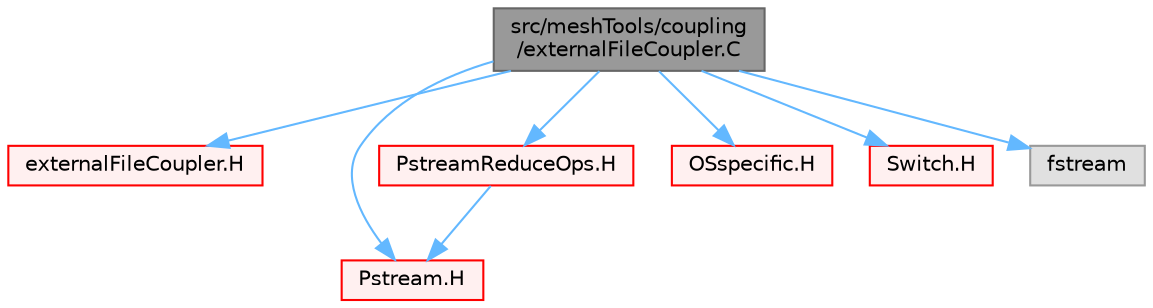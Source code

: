 digraph "src/meshTools/coupling/externalFileCoupler.C"
{
 // LATEX_PDF_SIZE
  bgcolor="transparent";
  edge [fontname=Helvetica,fontsize=10,labelfontname=Helvetica,labelfontsize=10];
  node [fontname=Helvetica,fontsize=10,shape=box,height=0.2,width=0.4];
  Node1 [id="Node000001",label="src/meshTools/coupling\l/externalFileCoupler.C",height=0.2,width=0.4,color="gray40", fillcolor="grey60", style="filled", fontcolor="black",tooltip=" "];
  Node1 -> Node2 [id="edge1_Node000001_Node000002",color="steelblue1",style="solid",tooltip=" "];
  Node2 [id="Node000002",label="externalFileCoupler.H",height=0.2,width=0.4,color="red", fillcolor="#FFF0F0", style="filled",URL="$externalFileCoupler_8H.html",tooltip=" "];
  Node1 -> Node250 [id="edge2_Node000001_Node000250",color="steelblue1",style="solid",tooltip=" "];
  Node250 [id="Node000250",label="Pstream.H",height=0.2,width=0.4,color="red", fillcolor="#FFF0F0", style="filled",URL="$Pstream_8H.html",tooltip=" "];
  Node1 -> Node251 [id="edge3_Node000001_Node000251",color="steelblue1",style="solid",tooltip=" "];
  Node251 [id="Node000251",label="PstreamReduceOps.H",height=0.2,width=0.4,color="red", fillcolor="#FFF0F0", style="filled",URL="$PstreamReduceOps_8H.html",tooltip="Inter-processor communication reduction functions."];
  Node251 -> Node250 [id="edge4_Node000251_Node000250",color="steelblue1",style="solid",tooltip=" "];
  Node1 -> Node157 [id="edge5_Node000001_Node000157",color="steelblue1",style="solid",tooltip=" "];
  Node157 [id="Node000157",label="OSspecific.H",height=0.2,width=0.4,color="red", fillcolor="#FFF0F0", style="filled",URL="$OSspecific_8H.html",tooltip="Functions used by OpenFOAM that are specific to POSIX compliant operating systems and need to be repl..."];
  Node1 -> Node238 [id="edge6_Node000001_Node000238",color="steelblue1",style="solid",tooltip=" "];
  Node238 [id="Node000238",label="Switch.H",height=0.2,width=0.4,color="red", fillcolor="#FFF0F0", style="filled",URL="$Switch_8H.html",tooltip=" "];
  Node1 -> Node252 [id="edge7_Node000001_Node000252",color="steelblue1",style="solid",tooltip=" "];
  Node252 [id="Node000252",label="fstream",height=0.2,width=0.4,color="grey60", fillcolor="#E0E0E0", style="filled",tooltip=" "];
}

